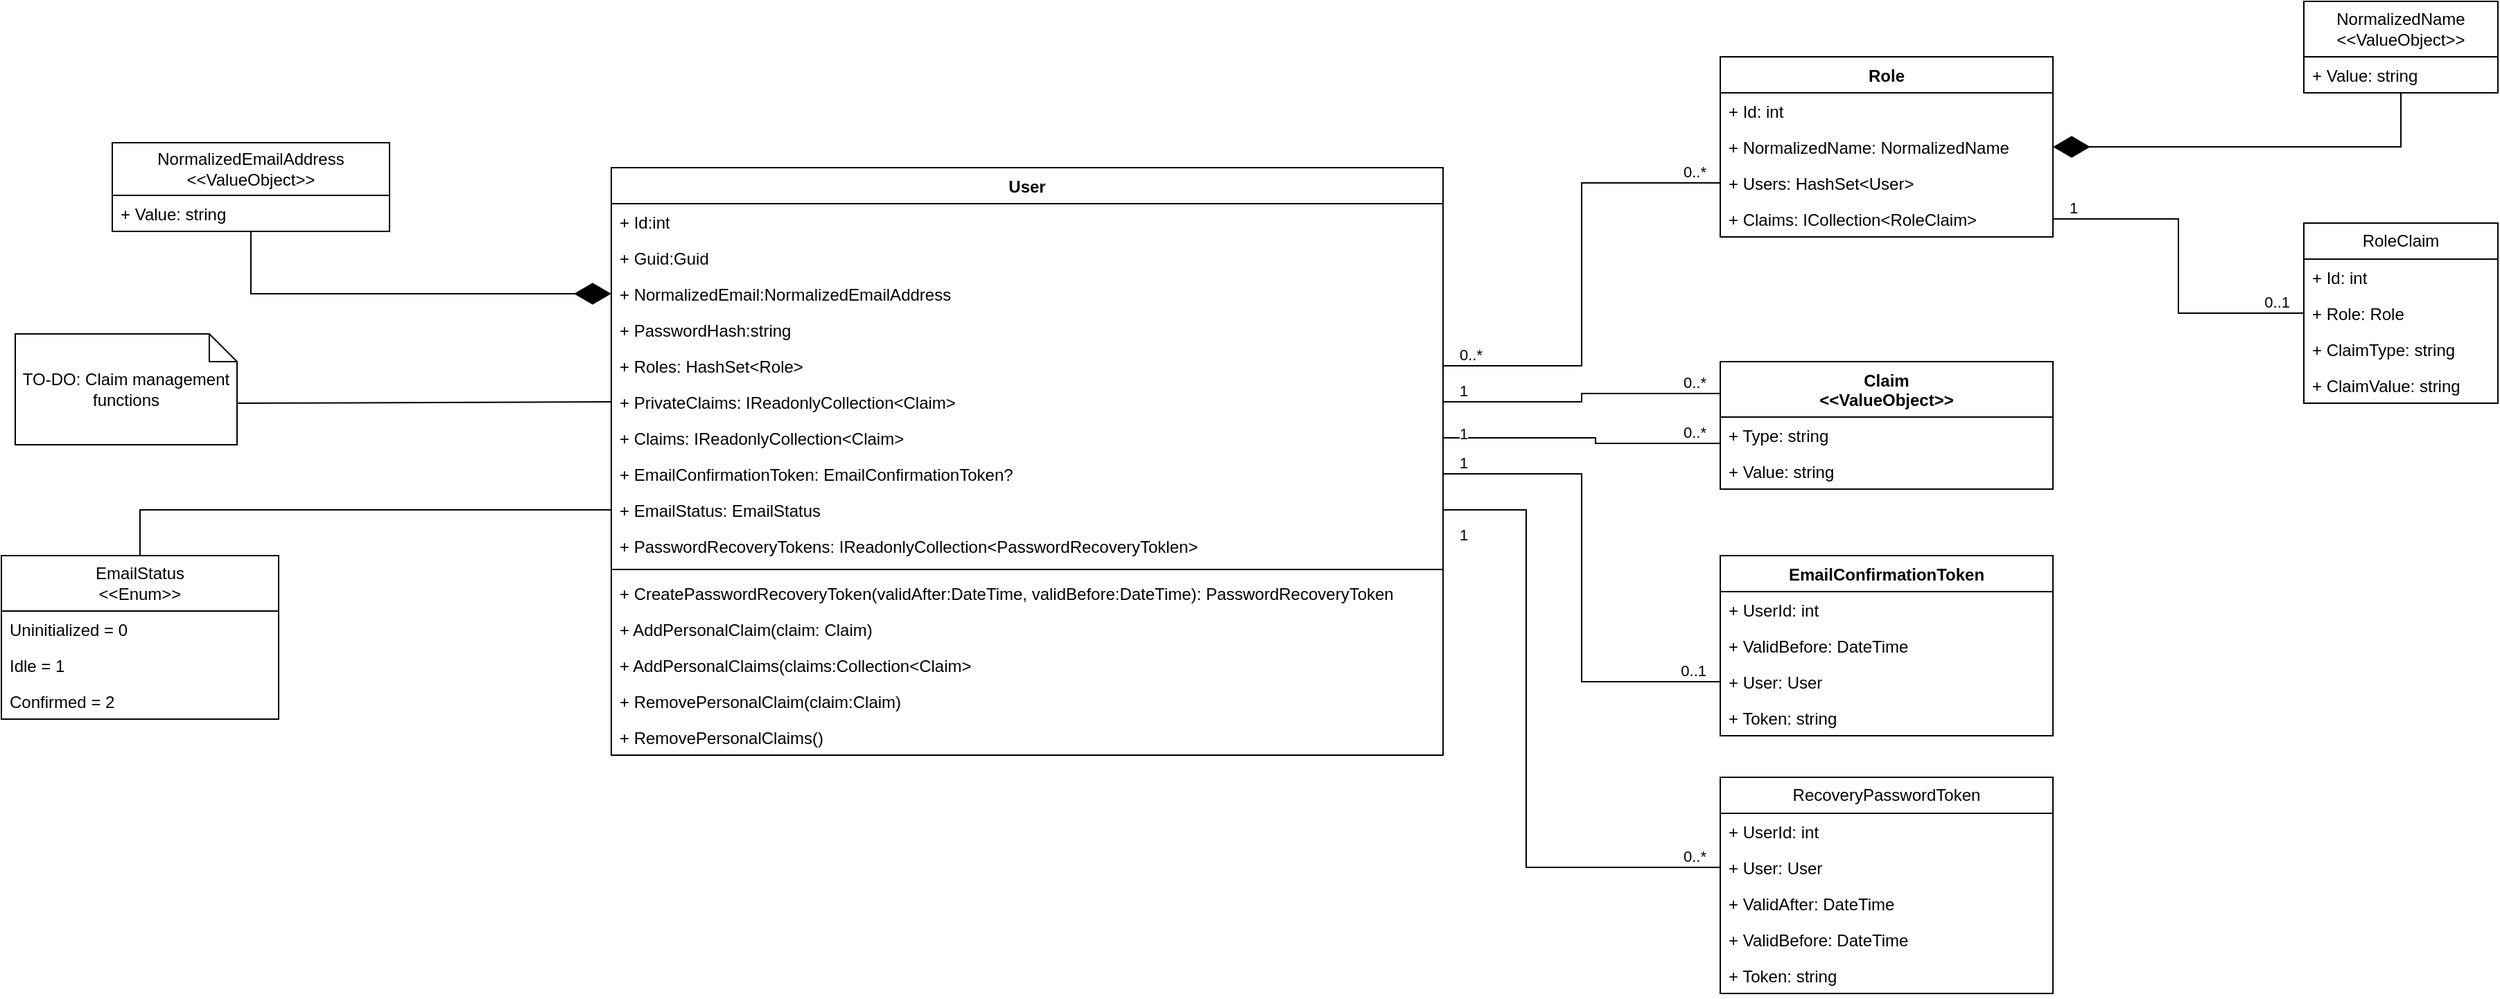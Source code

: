 <mxfile version="21.6.9" type="github">
  <diagram name="Identity" id="1H4m8cdXC2SZuFPbEbVr">
    <mxGraphModel dx="2261" dy="831" grid="1" gridSize="10" guides="1" tooltips="1" connect="1" arrows="1" fold="1" page="1" pageScale="1" pageWidth="827" pageHeight="1169" math="0" shadow="0">
      <root>
        <mxCell id="0" />
        <mxCell id="1" parent="0" />
        <mxCell id="fFAD_u3wqoLpCsBGZy3g-1" value="User" style="swimlane;fontStyle=1;align=center;verticalAlign=top;childLayout=stackLayout;horizontal=1;startSize=26;horizontalStack=0;resizeParent=1;resizeParentMax=0;resizeLast=0;collapsible=1;marginBottom=0;whiteSpace=wrap;html=1;" parent="1" vertex="1">
          <mxGeometry x="-120" y="160" width="600" height="424" as="geometry" />
        </mxCell>
        <mxCell id="fFAD_u3wqoLpCsBGZy3g-2" value="+ Id:int" style="text;strokeColor=none;fillColor=none;align=left;verticalAlign=top;spacingLeft=4;spacingRight=4;overflow=hidden;rotatable=0;points=[[0,0.5],[1,0.5]];portConstraint=eastwest;whiteSpace=wrap;html=1;" parent="fFAD_u3wqoLpCsBGZy3g-1" vertex="1">
          <mxGeometry y="26" width="600" height="26" as="geometry" />
        </mxCell>
        <mxCell id="fFAD_u3wqoLpCsBGZy3g-5" value="+ Guid:Guid" style="text;strokeColor=none;fillColor=none;align=left;verticalAlign=top;spacingLeft=4;spacingRight=4;overflow=hidden;rotatable=0;points=[[0,0.5],[1,0.5]];portConstraint=eastwest;whiteSpace=wrap;html=1;" parent="fFAD_u3wqoLpCsBGZy3g-1" vertex="1">
          <mxGeometry y="52" width="600" height="26" as="geometry" />
        </mxCell>
        <mxCell id="fFAD_u3wqoLpCsBGZy3g-6" value="+ NormalizedEmail:NormalizedEmailAddress" style="text;strokeColor=none;fillColor=none;align=left;verticalAlign=top;spacingLeft=4;spacingRight=4;overflow=hidden;rotatable=0;points=[[0,0.5],[1,0.5]];portConstraint=eastwest;whiteSpace=wrap;html=1;" parent="fFAD_u3wqoLpCsBGZy3g-1" vertex="1">
          <mxGeometry y="78" width="600" height="26" as="geometry" />
        </mxCell>
        <mxCell id="fFAD_u3wqoLpCsBGZy3g-7" value="+ PasswordHash:string" style="text;strokeColor=none;fillColor=none;align=left;verticalAlign=top;spacingLeft=4;spacingRight=4;overflow=hidden;rotatable=0;points=[[0,0.5],[1,0.5]];portConstraint=eastwest;whiteSpace=wrap;html=1;" parent="fFAD_u3wqoLpCsBGZy3g-1" vertex="1">
          <mxGeometry y="104" width="600" height="26" as="geometry" />
        </mxCell>
        <mxCell id="fFAD_u3wqoLpCsBGZy3g-12" value="+ Roles: HashSet&amp;lt;Role&amp;gt;" style="text;strokeColor=none;fillColor=none;align=left;verticalAlign=top;spacingLeft=4;spacingRight=4;overflow=hidden;rotatable=0;points=[[0,0.5],[1,0.5]];portConstraint=eastwest;whiteSpace=wrap;html=1;" parent="fFAD_u3wqoLpCsBGZy3g-1" vertex="1">
          <mxGeometry y="130" width="600" height="26" as="geometry" />
        </mxCell>
        <mxCell id="fFAD_u3wqoLpCsBGZy3g-16" value="+ PrivateClaims: IReadonlyCollection&amp;lt;Claim&amp;gt;" style="text;strokeColor=none;fillColor=none;align=left;verticalAlign=top;spacingLeft=4;spacingRight=4;overflow=hidden;rotatable=0;points=[[0,0.5],[1,0.5]];portConstraint=eastwest;whiteSpace=wrap;html=1;" parent="fFAD_u3wqoLpCsBGZy3g-1" vertex="1">
          <mxGeometry y="156" width="600" height="26" as="geometry" />
        </mxCell>
        <mxCell id="_MG8ksQMxm53vu6WG6v_-1" value="+ Claims: IReadonlyCollection&amp;lt;Claim&amp;gt;" style="text;strokeColor=none;fillColor=none;align=left;verticalAlign=top;spacingLeft=4;spacingRight=4;overflow=hidden;rotatable=0;points=[[0,0.5],[1,0.5]];portConstraint=eastwest;whiteSpace=wrap;html=1;" vertex="1" parent="fFAD_u3wqoLpCsBGZy3g-1">
          <mxGeometry y="182" width="600" height="26" as="geometry" />
        </mxCell>
        <mxCell id="_MG8ksQMxm53vu6WG6v_-9" value="+ EmailConfirmationToken: EmailConfirmationToken?" style="text;strokeColor=none;fillColor=none;align=left;verticalAlign=top;spacingLeft=4;spacingRight=4;overflow=hidden;rotatable=0;points=[[0,0.5],[1,0.5]];portConstraint=eastwest;whiteSpace=wrap;html=1;" vertex="1" parent="fFAD_u3wqoLpCsBGZy3g-1">
          <mxGeometry y="208" width="600" height="26" as="geometry" />
        </mxCell>
        <mxCell id="_MG8ksQMxm53vu6WG6v_-52" value="+ EmailStatus: EmailStatus" style="text;strokeColor=none;fillColor=none;align=left;verticalAlign=top;spacingLeft=4;spacingRight=4;overflow=hidden;rotatable=0;points=[[0,0.5],[1,0.5]];portConstraint=eastwest;whiteSpace=wrap;html=1;" vertex="1" parent="fFAD_u3wqoLpCsBGZy3g-1">
          <mxGeometry y="234" width="600" height="26" as="geometry" />
        </mxCell>
        <mxCell id="_MG8ksQMxm53vu6WG6v_-13" value="+ PasswordRecoveryTokens: IReadonlyCollection&amp;lt;PasswordRecoveryToklen&amp;gt;" style="text;strokeColor=none;fillColor=none;align=left;verticalAlign=top;spacingLeft=4;spacingRight=4;overflow=hidden;rotatable=0;points=[[0,0.5],[1,0.5]];portConstraint=eastwest;whiteSpace=wrap;html=1;" vertex="1" parent="fFAD_u3wqoLpCsBGZy3g-1">
          <mxGeometry y="260" width="600" height="26" as="geometry" />
        </mxCell>
        <mxCell id="fFAD_u3wqoLpCsBGZy3g-3" value="" style="line;strokeWidth=1;fillColor=none;align=left;verticalAlign=middle;spacingTop=-1;spacingLeft=3;spacingRight=3;rotatable=0;labelPosition=right;points=[];portConstraint=eastwest;strokeColor=inherit;" parent="fFAD_u3wqoLpCsBGZy3g-1" vertex="1">
          <mxGeometry y="286" width="600" height="8" as="geometry" />
        </mxCell>
        <mxCell id="fFAD_u3wqoLpCsBGZy3g-4" value="+ CreatePasswordRecoveryToken(validAfter:DateTime, validBefore:DateTime): PasswordRecoveryToken" style="text;strokeColor=none;fillColor=none;align=left;verticalAlign=top;spacingLeft=4;spacingRight=4;overflow=hidden;rotatable=0;points=[[0,0.5],[1,0.5]];portConstraint=eastwest;whiteSpace=wrap;html=1;" parent="fFAD_u3wqoLpCsBGZy3g-1" vertex="1">
          <mxGeometry y="294" width="600" height="26" as="geometry" />
        </mxCell>
        <mxCell id="_MG8ksQMxm53vu6WG6v_-63" value="+ AddPersonalClaim(claim: Claim)" style="text;strokeColor=none;fillColor=none;align=left;verticalAlign=top;spacingLeft=4;spacingRight=4;overflow=hidden;rotatable=0;points=[[0,0.5],[1,0.5]];portConstraint=eastwest;whiteSpace=wrap;html=1;" vertex="1" parent="fFAD_u3wqoLpCsBGZy3g-1">
          <mxGeometry y="320" width="600" height="26" as="geometry" />
        </mxCell>
        <mxCell id="_MG8ksQMxm53vu6WG6v_-61" value="+ AddPersonalClaims(claims:Collection&amp;lt;Claim&amp;gt;" style="text;strokeColor=none;fillColor=none;align=left;verticalAlign=top;spacingLeft=4;spacingRight=4;overflow=hidden;rotatable=0;points=[[0,0.5],[1,0.5]];portConstraint=eastwest;whiteSpace=wrap;html=1;" vertex="1" parent="fFAD_u3wqoLpCsBGZy3g-1">
          <mxGeometry y="346" width="600" height="26" as="geometry" />
        </mxCell>
        <mxCell id="_MG8ksQMxm53vu6WG6v_-62" value="+ RemovePersonalClaim(claim:Claim)" style="text;strokeColor=none;fillColor=none;align=left;verticalAlign=top;spacingLeft=4;spacingRight=4;overflow=hidden;rotatable=0;points=[[0,0.5],[1,0.5]];portConstraint=eastwest;whiteSpace=wrap;html=1;" vertex="1" parent="fFAD_u3wqoLpCsBGZy3g-1">
          <mxGeometry y="372" width="600" height="26" as="geometry" />
        </mxCell>
        <mxCell id="_MG8ksQMxm53vu6WG6v_-60" value="+ RemovePersonalClaims()" style="text;strokeColor=none;fillColor=none;align=left;verticalAlign=top;spacingLeft=4;spacingRight=4;overflow=hidden;rotatable=0;points=[[0,0.5],[1,0.5]];portConstraint=eastwest;whiteSpace=wrap;html=1;" vertex="1" parent="fFAD_u3wqoLpCsBGZy3g-1">
          <mxGeometry y="398" width="600" height="26" as="geometry" />
        </mxCell>
        <mxCell id="fFAD_u3wqoLpCsBGZy3g-8" value="Role" style="swimlane;fontStyle=1;align=center;verticalAlign=top;childLayout=stackLayout;horizontal=1;startSize=26;horizontalStack=0;resizeParent=1;resizeParentMax=0;resizeLast=0;collapsible=1;marginBottom=0;whiteSpace=wrap;html=1;" parent="1" vertex="1">
          <mxGeometry x="680" y="80" width="240" height="130" as="geometry" />
        </mxCell>
        <mxCell id="fFAD_u3wqoLpCsBGZy3g-9" value="+ Id: int" style="text;strokeColor=none;fillColor=none;align=left;verticalAlign=top;spacingLeft=4;spacingRight=4;overflow=hidden;rotatable=0;points=[[0,0.5],[1,0.5]];portConstraint=eastwest;whiteSpace=wrap;html=1;" parent="fFAD_u3wqoLpCsBGZy3g-8" vertex="1">
          <mxGeometry y="26" width="240" height="26" as="geometry" />
        </mxCell>
        <mxCell id="_MG8ksQMxm53vu6WG6v_-19" value="+ NormalizedName: NormalizedName" style="text;strokeColor=none;fillColor=none;align=left;verticalAlign=top;spacingLeft=4;spacingRight=4;overflow=hidden;rotatable=0;points=[[0,0.5],[1,0.5]];portConstraint=eastwest;whiteSpace=wrap;html=1;" vertex="1" parent="fFAD_u3wqoLpCsBGZy3g-8">
          <mxGeometry y="52" width="240" height="26" as="geometry" />
        </mxCell>
        <mxCell id="_MG8ksQMxm53vu6WG6v_-20" value="+ Users: HashSet&amp;lt;User&amp;gt;" style="text;strokeColor=none;fillColor=none;align=left;verticalAlign=top;spacingLeft=4;spacingRight=4;overflow=hidden;rotatable=0;points=[[0,0.5],[1,0.5]];portConstraint=eastwest;whiteSpace=wrap;html=1;" vertex="1" parent="fFAD_u3wqoLpCsBGZy3g-8">
          <mxGeometry y="78" width="240" height="26" as="geometry" />
        </mxCell>
        <mxCell id="_MG8ksQMxm53vu6WG6v_-21" value="+ Claims: ICollection&amp;lt;RoleClaim&amp;gt;" style="text;strokeColor=none;fillColor=none;align=left;verticalAlign=top;spacingLeft=4;spacingRight=4;overflow=hidden;rotatable=0;points=[[0,0.5],[1,0.5]];portConstraint=eastwest;whiteSpace=wrap;html=1;" vertex="1" parent="fFAD_u3wqoLpCsBGZy3g-8">
          <mxGeometry y="104" width="240" height="26" as="geometry" />
        </mxCell>
        <mxCell id="fFAD_u3wqoLpCsBGZy3g-13" value="" style="endArrow=none;html=1;edgeStyle=orthogonalEdgeStyle;rounded=0;" parent="1" source="fFAD_u3wqoLpCsBGZy3g-12" target="_MG8ksQMxm53vu6WG6v_-20" edge="1">
          <mxGeometry relative="1" as="geometry">
            <mxPoint x="360" y="540" as="sourcePoint" />
            <mxPoint x="520" y="540" as="targetPoint" />
          </mxGeometry>
        </mxCell>
        <mxCell id="fFAD_u3wqoLpCsBGZy3g-14" value="0..*" style="edgeLabel;resizable=0;html=1;align=left;verticalAlign=bottom;" parent="fFAD_u3wqoLpCsBGZy3g-13" connectable="0" vertex="1">
          <mxGeometry x="-1" relative="1" as="geometry">
            <mxPoint x="10" as="offset" />
          </mxGeometry>
        </mxCell>
        <mxCell id="fFAD_u3wqoLpCsBGZy3g-15" value="0..*" style="edgeLabel;resizable=0;html=1;align=right;verticalAlign=bottom;" parent="fFAD_u3wqoLpCsBGZy3g-13" connectable="0" vertex="1">
          <mxGeometry x="1" relative="1" as="geometry">
            <mxPoint x="-10" as="offset" />
          </mxGeometry>
        </mxCell>
        <mxCell id="fFAD_u3wqoLpCsBGZy3g-17" value="Claim&lt;br&gt;&amp;lt;&amp;lt;ValueObject&amp;gt;&amp;gt;" style="swimlane;fontStyle=1;align=center;verticalAlign=top;childLayout=stackLayout;horizontal=1;startSize=40;horizontalStack=0;resizeParent=1;resizeParentMax=0;resizeLast=0;collapsible=1;marginBottom=0;whiteSpace=wrap;html=1;" parent="1" vertex="1">
          <mxGeometry x="680" y="300" width="240" height="92" as="geometry" />
        </mxCell>
        <mxCell id="fFAD_u3wqoLpCsBGZy3g-18" value="+ Type: string" style="text;strokeColor=none;fillColor=none;align=left;verticalAlign=top;spacingLeft=4;spacingRight=4;overflow=hidden;rotatable=0;points=[[0,0.5],[1,0.5]];portConstraint=eastwest;whiteSpace=wrap;html=1;" parent="fFAD_u3wqoLpCsBGZy3g-17" vertex="1">
          <mxGeometry y="40" width="240" height="26" as="geometry" />
        </mxCell>
        <mxCell id="fFAD_u3wqoLpCsBGZy3g-20" value="+ Value: string" style="text;strokeColor=none;fillColor=none;align=left;verticalAlign=top;spacingLeft=4;spacingRight=4;overflow=hidden;rotatable=0;points=[[0,0.5],[1,0.5]];portConstraint=eastwest;whiteSpace=wrap;html=1;" parent="fFAD_u3wqoLpCsBGZy3g-17" vertex="1">
          <mxGeometry y="66" width="240" height="26" as="geometry" />
        </mxCell>
        <mxCell id="fFAD_u3wqoLpCsBGZy3g-21" value="" style="endArrow=none;html=1;edgeStyle=orthogonalEdgeStyle;rounded=0;entryX=0;entryY=0.25;entryDx=0;entryDy=0;" parent="1" source="fFAD_u3wqoLpCsBGZy3g-16" target="fFAD_u3wqoLpCsBGZy3g-17" edge="1">
          <mxGeometry relative="1" as="geometry">
            <mxPoint x="520" y="220" as="sourcePoint" />
            <mxPoint x="580" y="550" as="targetPoint" />
          </mxGeometry>
        </mxCell>
        <mxCell id="fFAD_u3wqoLpCsBGZy3g-22" value="1" style="edgeLabel;resizable=0;html=1;align=left;verticalAlign=bottom;" parent="fFAD_u3wqoLpCsBGZy3g-21" connectable="0" vertex="1">
          <mxGeometry x="-1" relative="1" as="geometry">
            <mxPoint x="10" as="offset" />
          </mxGeometry>
        </mxCell>
        <mxCell id="fFAD_u3wqoLpCsBGZy3g-23" value="0..*" style="edgeLabel;resizable=0;html=1;align=right;verticalAlign=bottom;" parent="fFAD_u3wqoLpCsBGZy3g-21" connectable="0" vertex="1">
          <mxGeometry x="1" relative="1" as="geometry">
            <mxPoint x="-10" as="offset" />
          </mxGeometry>
        </mxCell>
        <mxCell id="_MG8ksQMxm53vu6WG6v_-2" value="" style="endArrow=none;html=1;edgeStyle=orthogonalEdgeStyle;rounded=0;exitX=1;exitY=0.5;exitDx=0;exitDy=0;" edge="1" parent="1" source="_MG8ksQMxm53vu6WG6v_-1" target="fFAD_u3wqoLpCsBGZy3g-17">
          <mxGeometry relative="1" as="geometry">
            <mxPoint x="400" y="570" as="sourcePoint" />
            <mxPoint x="610" y="390" as="targetPoint" />
            <Array as="points">
              <mxPoint x="590" y="355" />
              <mxPoint x="590" y="359" />
            </Array>
          </mxGeometry>
        </mxCell>
        <mxCell id="_MG8ksQMxm53vu6WG6v_-3" value="1" style="edgeLabel;resizable=0;html=1;align=left;verticalAlign=bottom;" connectable="0" vertex="1" parent="_MG8ksQMxm53vu6WG6v_-2">
          <mxGeometry x="-1" relative="1" as="geometry">
            <mxPoint x="10" y="5" as="offset" />
          </mxGeometry>
        </mxCell>
        <mxCell id="_MG8ksQMxm53vu6WG6v_-4" value="0..*" style="edgeLabel;resizable=0;html=1;align=right;verticalAlign=bottom;" connectable="0" vertex="1" parent="_MG8ksQMxm53vu6WG6v_-2">
          <mxGeometry x="1" relative="1" as="geometry">
            <mxPoint x="-10" as="offset" />
          </mxGeometry>
        </mxCell>
        <mxCell id="_MG8ksQMxm53vu6WG6v_-5" value="EmailConfirmationToken" style="swimlane;fontStyle=1;align=center;verticalAlign=top;childLayout=stackLayout;horizontal=1;startSize=26;horizontalStack=0;resizeParent=1;resizeParentMax=0;resizeLast=0;collapsible=1;marginBottom=0;whiteSpace=wrap;html=1;" vertex="1" parent="1">
          <mxGeometry x="680" y="440" width="240" height="130" as="geometry" />
        </mxCell>
        <mxCell id="_MG8ksQMxm53vu6WG6v_-6" value="+ UserId: int" style="text;strokeColor=none;fillColor=none;align=left;verticalAlign=top;spacingLeft=4;spacingRight=4;overflow=hidden;rotatable=0;points=[[0,0.5],[1,0.5]];portConstraint=eastwest;whiteSpace=wrap;html=1;" vertex="1" parent="_MG8ksQMxm53vu6WG6v_-5">
          <mxGeometry y="26" width="240" height="26" as="geometry" />
        </mxCell>
        <mxCell id="_MG8ksQMxm53vu6WG6v_-48" value="+ ValidBefore: DateTime" style="text;strokeColor=none;fillColor=none;align=left;verticalAlign=top;spacingLeft=4;spacingRight=4;overflow=hidden;rotatable=0;points=[[0,0.5],[1,0.5]];portConstraint=eastwest;whiteSpace=wrap;html=1;" vertex="1" parent="_MG8ksQMxm53vu6WG6v_-5">
          <mxGeometry y="52" width="240" height="26" as="geometry" />
        </mxCell>
        <mxCell id="_MG8ksQMxm53vu6WG6v_-49" value="+ User: User" style="text;strokeColor=none;fillColor=none;align=left;verticalAlign=top;spacingLeft=4;spacingRight=4;overflow=hidden;rotatable=0;points=[[0,0.5],[1,0.5]];portConstraint=eastwest;whiteSpace=wrap;html=1;" vertex="1" parent="_MG8ksQMxm53vu6WG6v_-5">
          <mxGeometry y="78" width="240" height="26" as="geometry" />
        </mxCell>
        <mxCell id="_MG8ksQMxm53vu6WG6v_-50" value="+ Token: string" style="text;strokeColor=none;fillColor=none;align=left;verticalAlign=top;spacingLeft=4;spacingRight=4;overflow=hidden;rotatable=0;points=[[0,0.5],[1,0.5]];portConstraint=eastwest;whiteSpace=wrap;html=1;" vertex="1" parent="_MG8ksQMxm53vu6WG6v_-5">
          <mxGeometry y="104" width="240" height="26" as="geometry" />
        </mxCell>
        <mxCell id="_MG8ksQMxm53vu6WG6v_-10" value="" style="endArrow=none;html=1;edgeStyle=orthogonalEdgeStyle;rounded=0;exitX=1;exitY=0.5;exitDx=0;exitDy=0;" edge="1" parent="1" source="_MG8ksQMxm53vu6WG6v_-9" target="_MG8ksQMxm53vu6WG6v_-49">
          <mxGeometry relative="1" as="geometry">
            <mxPoint x="400" y="540" as="sourcePoint" />
            <mxPoint x="560" y="540" as="targetPoint" />
          </mxGeometry>
        </mxCell>
        <mxCell id="_MG8ksQMxm53vu6WG6v_-11" value="1" style="edgeLabel;resizable=0;html=1;align=left;verticalAlign=bottom;" connectable="0" vertex="1" parent="_MG8ksQMxm53vu6WG6v_-10">
          <mxGeometry x="-1" relative="1" as="geometry">
            <mxPoint x="10" as="offset" />
          </mxGeometry>
        </mxCell>
        <mxCell id="_MG8ksQMxm53vu6WG6v_-12" value="0..1" style="edgeLabel;resizable=0;html=1;align=right;verticalAlign=bottom;" connectable="0" vertex="1" parent="_MG8ksQMxm53vu6WG6v_-10">
          <mxGeometry x="1" relative="1" as="geometry">
            <mxPoint x="-10" as="offset" />
          </mxGeometry>
        </mxCell>
        <mxCell id="_MG8ksQMxm53vu6WG6v_-16" value="TO-DO: Claim management functions" style="shape=note;size=20;whiteSpace=wrap;html=1;" vertex="1" parent="1">
          <mxGeometry x="-550" y="280" width="160" height="80" as="geometry" />
        </mxCell>
        <mxCell id="_MG8ksQMxm53vu6WG6v_-18" value="" style="endArrow=none;html=1;rounded=0;exitX=0;exitY=0;exitDx=160;exitDy=50;exitPerimeter=0;entryX=0;entryY=0.5;entryDx=0;entryDy=0;" edge="1" parent="1" source="_MG8ksQMxm53vu6WG6v_-16" target="fFAD_u3wqoLpCsBGZy3g-16">
          <mxGeometry relative="1" as="geometry">
            <mxPoint x="-320" y="550" as="sourcePoint" />
            <mxPoint x="-180" y="320" as="targetPoint" />
          </mxGeometry>
        </mxCell>
        <mxCell id="_MG8ksQMxm53vu6WG6v_-22" value="RoleClaim" style="swimlane;fontStyle=0;childLayout=stackLayout;horizontal=1;startSize=26;fillColor=none;horizontalStack=0;resizeParent=1;resizeParentMax=0;resizeLast=0;collapsible=1;marginBottom=0;whiteSpace=wrap;html=1;" vertex="1" parent="1">
          <mxGeometry x="1101" y="200" width="140" height="130" as="geometry" />
        </mxCell>
        <mxCell id="_MG8ksQMxm53vu6WG6v_-23" value="+ Id: int" style="text;strokeColor=none;fillColor=none;align=left;verticalAlign=top;spacingLeft=4;spacingRight=4;overflow=hidden;rotatable=0;points=[[0,0.5],[1,0.5]];portConstraint=eastwest;whiteSpace=wrap;html=1;" vertex="1" parent="_MG8ksQMxm53vu6WG6v_-22">
          <mxGeometry y="26" width="140" height="26" as="geometry" />
        </mxCell>
        <mxCell id="_MG8ksQMxm53vu6WG6v_-24" value="+ Role: Role" style="text;strokeColor=none;fillColor=none;align=left;verticalAlign=top;spacingLeft=4;spacingRight=4;overflow=hidden;rotatable=0;points=[[0,0.5],[1,0.5]];portConstraint=eastwest;whiteSpace=wrap;html=1;" vertex="1" parent="_MG8ksQMxm53vu6WG6v_-22">
          <mxGeometry y="52" width="140" height="26" as="geometry" />
        </mxCell>
        <mxCell id="_MG8ksQMxm53vu6WG6v_-25" value="+ ClaimType: string" style="text;strokeColor=none;fillColor=none;align=left;verticalAlign=top;spacingLeft=4;spacingRight=4;overflow=hidden;rotatable=0;points=[[0,0.5],[1,0.5]];portConstraint=eastwest;whiteSpace=wrap;html=1;" vertex="1" parent="_MG8ksQMxm53vu6WG6v_-22">
          <mxGeometry y="78" width="140" height="26" as="geometry" />
        </mxCell>
        <mxCell id="_MG8ksQMxm53vu6WG6v_-29" value="+ ClaimValue: string" style="text;strokeColor=none;fillColor=none;align=left;verticalAlign=top;spacingLeft=4;spacingRight=4;overflow=hidden;rotatable=0;points=[[0,0.5],[1,0.5]];portConstraint=eastwest;whiteSpace=wrap;html=1;" vertex="1" parent="_MG8ksQMxm53vu6WG6v_-22">
          <mxGeometry y="104" width="140" height="26" as="geometry" />
        </mxCell>
        <mxCell id="_MG8ksQMxm53vu6WG6v_-26" value="" style="endArrow=none;html=1;edgeStyle=orthogonalEdgeStyle;rounded=0;" edge="1" parent="1" source="_MG8ksQMxm53vu6WG6v_-21" target="_MG8ksQMxm53vu6WG6v_-24">
          <mxGeometry relative="1" as="geometry">
            <mxPoint x="1020" y="320" as="sourcePoint" />
            <mxPoint x="1180" y="320" as="targetPoint" />
          </mxGeometry>
        </mxCell>
        <mxCell id="_MG8ksQMxm53vu6WG6v_-27" value="1" style="edgeLabel;resizable=0;html=1;align=left;verticalAlign=bottom;" connectable="0" vertex="1" parent="_MG8ksQMxm53vu6WG6v_-26">
          <mxGeometry x="-1" relative="1" as="geometry">
            <mxPoint x="10" as="offset" />
          </mxGeometry>
        </mxCell>
        <mxCell id="_MG8ksQMxm53vu6WG6v_-28" value="0..1" style="edgeLabel;resizable=0;html=1;align=right;verticalAlign=bottom;" connectable="0" vertex="1" parent="_MG8ksQMxm53vu6WG6v_-26">
          <mxGeometry x="1" relative="1" as="geometry">
            <mxPoint x="-10" as="offset" />
          </mxGeometry>
        </mxCell>
        <mxCell id="_MG8ksQMxm53vu6WG6v_-30" value="NormalizedEmailAddress&lt;br&gt;&amp;lt;&amp;lt;ValueObject&amp;gt;&amp;gt;" style="swimlane;fontStyle=0;childLayout=stackLayout;horizontal=1;startSize=38;fillColor=none;horizontalStack=0;resizeParent=1;resizeParentMax=0;resizeLast=0;collapsible=1;marginBottom=0;whiteSpace=wrap;html=1;" vertex="1" parent="1">
          <mxGeometry x="-480" y="142" width="200" height="64" as="geometry" />
        </mxCell>
        <mxCell id="_MG8ksQMxm53vu6WG6v_-31" value="+ Value: string" style="text;strokeColor=none;fillColor=none;align=left;verticalAlign=top;spacingLeft=4;spacingRight=4;overflow=hidden;rotatable=0;points=[[0,0.5],[1,0.5]];portConstraint=eastwest;whiteSpace=wrap;html=1;" vertex="1" parent="_MG8ksQMxm53vu6WG6v_-30">
          <mxGeometry y="38" width="200" height="26" as="geometry" />
        </mxCell>
        <mxCell id="_MG8ksQMxm53vu6WG6v_-34" value="" style="endArrow=diamondThin;endFill=1;endSize=24;html=1;rounded=0;entryX=0;entryY=0.5;entryDx=0;entryDy=0;edgeStyle=orthogonalEdgeStyle;" edge="1" parent="1" source="_MG8ksQMxm53vu6WG6v_-30" target="fFAD_u3wqoLpCsBGZy3g-6">
          <mxGeometry width="160" relative="1" as="geometry">
            <mxPoint x="-360" y="450" as="sourcePoint" />
            <mxPoint x="-200" y="450" as="targetPoint" />
          </mxGeometry>
        </mxCell>
        <mxCell id="_MG8ksQMxm53vu6WG6v_-35" value="NormalizedName&lt;br&gt;&amp;lt;&amp;lt;ValueObject&amp;gt;&amp;gt;" style="swimlane;fontStyle=0;childLayout=stackLayout;horizontal=1;startSize=40;fillColor=none;horizontalStack=0;resizeParent=1;resizeParentMax=0;resizeLast=0;collapsible=1;marginBottom=0;whiteSpace=wrap;html=1;" vertex="1" parent="1">
          <mxGeometry x="1101" y="40" width="140" height="66" as="geometry" />
        </mxCell>
        <mxCell id="_MG8ksQMxm53vu6WG6v_-36" value="+ Value: string" style="text;strokeColor=none;fillColor=none;align=left;verticalAlign=top;spacingLeft=4;spacingRight=4;overflow=hidden;rotatable=0;points=[[0,0.5],[1,0.5]];portConstraint=eastwest;whiteSpace=wrap;html=1;" vertex="1" parent="_MG8ksQMxm53vu6WG6v_-35">
          <mxGeometry y="40" width="140" height="26" as="geometry" />
        </mxCell>
        <mxCell id="_MG8ksQMxm53vu6WG6v_-39" value="" style="endArrow=diamondThin;endFill=1;endSize=24;html=1;rounded=0;entryX=1;entryY=0.5;entryDx=0;entryDy=0;edgeStyle=orthogonalEdgeStyle;" edge="1" parent="1" source="_MG8ksQMxm53vu6WG6v_-35" target="_MG8ksQMxm53vu6WG6v_-19">
          <mxGeometry width="160" relative="1" as="geometry">
            <mxPoint x="870" y="30" as="sourcePoint" />
            <mxPoint x="1030" y="30" as="targetPoint" />
          </mxGeometry>
        </mxCell>
        <mxCell id="_MG8ksQMxm53vu6WG6v_-40" value="RecoveryPasswordToken" style="swimlane;fontStyle=0;childLayout=stackLayout;horizontal=1;startSize=26;fillColor=none;horizontalStack=0;resizeParent=1;resizeParentMax=0;resizeLast=0;collapsible=1;marginBottom=0;whiteSpace=wrap;html=1;" vertex="1" parent="1">
          <mxGeometry x="680" y="600" width="240" height="156" as="geometry" />
        </mxCell>
        <mxCell id="_MG8ksQMxm53vu6WG6v_-47" value="+ UserId: int" style="text;strokeColor=none;fillColor=none;align=left;verticalAlign=top;spacingLeft=4;spacingRight=4;overflow=hidden;rotatable=0;points=[[0,0.5],[1,0.5]];portConstraint=eastwest;whiteSpace=wrap;html=1;" vertex="1" parent="_MG8ksQMxm53vu6WG6v_-40">
          <mxGeometry y="26" width="240" height="26" as="geometry" />
        </mxCell>
        <mxCell id="_MG8ksQMxm53vu6WG6v_-41" value="+ User: User" style="text;strokeColor=none;fillColor=none;align=left;verticalAlign=top;spacingLeft=4;spacingRight=4;overflow=hidden;rotatable=0;points=[[0,0.5],[1,0.5]];portConstraint=eastwest;whiteSpace=wrap;html=1;" vertex="1" parent="_MG8ksQMxm53vu6WG6v_-40">
          <mxGeometry y="52" width="240" height="26" as="geometry" />
        </mxCell>
        <mxCell id="_MG8ksQMxm53vu6WG6v_-42" value="+ ValidAfter: DateTime" style="text;strokeColor=none;fillColor=none;align=left;verticalAlign=top;spacingLeft=4;spacingRight=4;overflow=hidden;rotatable=0;points=[[0,0.5],[1,0.5]];portConstraint=eastwest;whiteSpace=wrap;html=1;" vertex="1" parent="_MG8ksQMxm53vu6WG6v_-40">
          <mxGeometry y="78" width="240" height="26" as="geometry" />
        </mxCell>
        <mxCell id="_MG8ksQMxm53vu6WG6v_-43" value="+ ValidBefore: DateTime" style="text;strokeColor=none;fillColor=none;align=left;verticalAlign=top;spacingLeft=4;spacingRight=4;overflow=hidden;rotatable=0;points=[[0,0.5],[1,0.5]];portConstraint=eastwest;whiteSpace=wrap;html=1;" vertex="1" parent="_MG8ksQMxm53vu6WG6v_-40">
          <mxGeometry y="104" width="240" height="26" as="geometry" />
        </mxCell>
        <mxCell id="_MG8ksQMxm53vu6WG6v_-51" value="+ Token: string" style="text;strokeColor=none;fillColor=none;align=left;verticalAlign=top;spacingLeft=4;spacingRight=4;overflow=hidden;rotatable=0;points=[[0,0.5],[1,0.5]];portConstraint=eastwest;whiteSpace=wrap;html=1;" vertex="1" parent="_MG8ksQMxm53vu6WG6v_-40">
          <mxGeometry y="130" width="240" height="26" as="geometry" />
        </mxCell>
        <mxCell id="_MG8ksQMxm53vu6WG6v_-44" value="" style="endArrow=none;html=1;edgeStyle=orthogonalEdgeStyle;rounded=0;exitX=1;exitY=0.5;exitDx=0;exitDy=0;entryX=0;entryY=0.5;entryDx=0;entryDy=0;" edge="1" parent="1" source="_MG8ksQMxm53vu6WG6v_-13" target="_MG8ksQMxm53vu6WG6v_-41">
          <mxGeometry relative="1" as="geometry">
            <mxPoint x="470" y="630" as="sourcePoint" />
            <mxPoint x="630" y="630" as="targetPoint" />
            <Array as="points">
              <mxPoint x="540" y="407" />
              <mxPoint x="540" y="665" />
            </Array>
          </mxGeometry>
        </mxCell>
        <mxCell id="_MG8ksQMxm53vu6WG6v_-45" value="1" style="edgeLabel;resizable=0;html=1;align=left;verticalAlign=bottom;" connectable="0" vertex="1" parent="_MG8ksQMxm53vu6WG6v_-44">
          <mxGeometry x="-1" relative="1" as="geometry">
            <mxPoint x="10" as="offset" />
          </mxGeometry>
        </mxCell>
        <mxCell id="_MG8ksQMxm53vu6WG6v_-46" value="0..*" style="edgeLabel;resizable=0;html=1;align=right;verticalAlign=bottom;" connectable="0" vertex="1" parent="_MG8ksQMxm53vu6WG6v_-44">
          <mxGeometry x="1" relative="1" as="geometry">
            <mxPoint x="-10" as="offset" />
          </mxGeometry>
        </mxCell>
        <mxCell id="_MG8ksQMxm53vu6WG6v_-53" value="EmailStatus&lt;br&gt;&amp;lt;&amp;lt;Enum&amp;gt;&amp;gt;" style="swimlane;fontStyle=0;childLayout=stackLayout;horizontal=1;startSize=40;fillColor=none;horizontalStack=0;resizeParent=1;resizeParentMax=0;resizeLast=0;collapsible=1;marginBottom=0;whiteSpace=wrap;html=1;" vertex="1" parent="1">
          <mxGeometry x="-560" y="440" width="200" height="118" as="geometry" />
        </mxCell>
        <mxCell id="_MG8ksQMxm53vu6WG6v_-54" value="Uninitialized = 0" style="text;strokeColor=none;fillColor=none;align=left;verticalAlign=top;spacingLeft=4;spacingRight=4;overflow=hidden;rotatable=0;points=[[0,0.5],[1,0.5]];portConstraint=eastwest;whiteSpace=wrap;html=1;" vertex="1" parent="_MG8ksQMxm53vu6WG6v_-53">
          <mxGeometry y="40" width="200" height="26" as="geometry" />
        </mxCell>
        <mxCell id="_MG8ksQMxm53vu6WG6v_-55" value="Idle = 1" style="text;strokeColor=none;fillColor=none;align=left;verticalAlign=top;spacingLeft=4;spacingRight=4;overflow=hidden;rotatable=0;points=[[0,0.5],[1,0.5]];portConstraint=eastwest;whiteSpace=wrap;html=1;" vertex="1" parent="_MG8ksQMxm53vu6WG6v_-53">
          <mxGeometry y="66" width="200" height="26" as="geometry" />
        </mxCell>
        <mxCell id="_MG8ksQMxm53vu6WG6v_-56" value="Confirmed = 2" style="text;strokeColor=none;fillColor=none;align=left;verticalAlign=top;spacingLeft=4;spacingRight=4;overflow=hidden;rotatable=0;points=[[0,0.5],[1,0.5]];portConstraint=eastwest;whiteSpace=wrap;html=1;" vertex="1" parent="_MG8ksQMxm53vu6WG6v_-53">
          <mxGeometry y="92" width="200" height="26" as="geometry" />
        </mxCell>
        <mxCell id="_MG8ksQMxm53vu6WG6v_-57" value="" style="endArrow=none;html=1;edgeStyle=orthogonalEdgeStyle;rounded=0;" edge="1" parent="1" source="_MG8ksQMxm53vu6WG6v_-53" target="_MG8ksQMxm53vu6WG6v_-52">
          <mxGeometry relative="1" as="geometry">
            <mxPoint x="-350" y="670" as="sourcePoint" />
            <mxPoint x="-190" y="670" as="targetPoint" />
          </mxGeometry>
        </mxCell>
      </root>
    </mxGraphModel>
  </diagram>
</mxfile>

